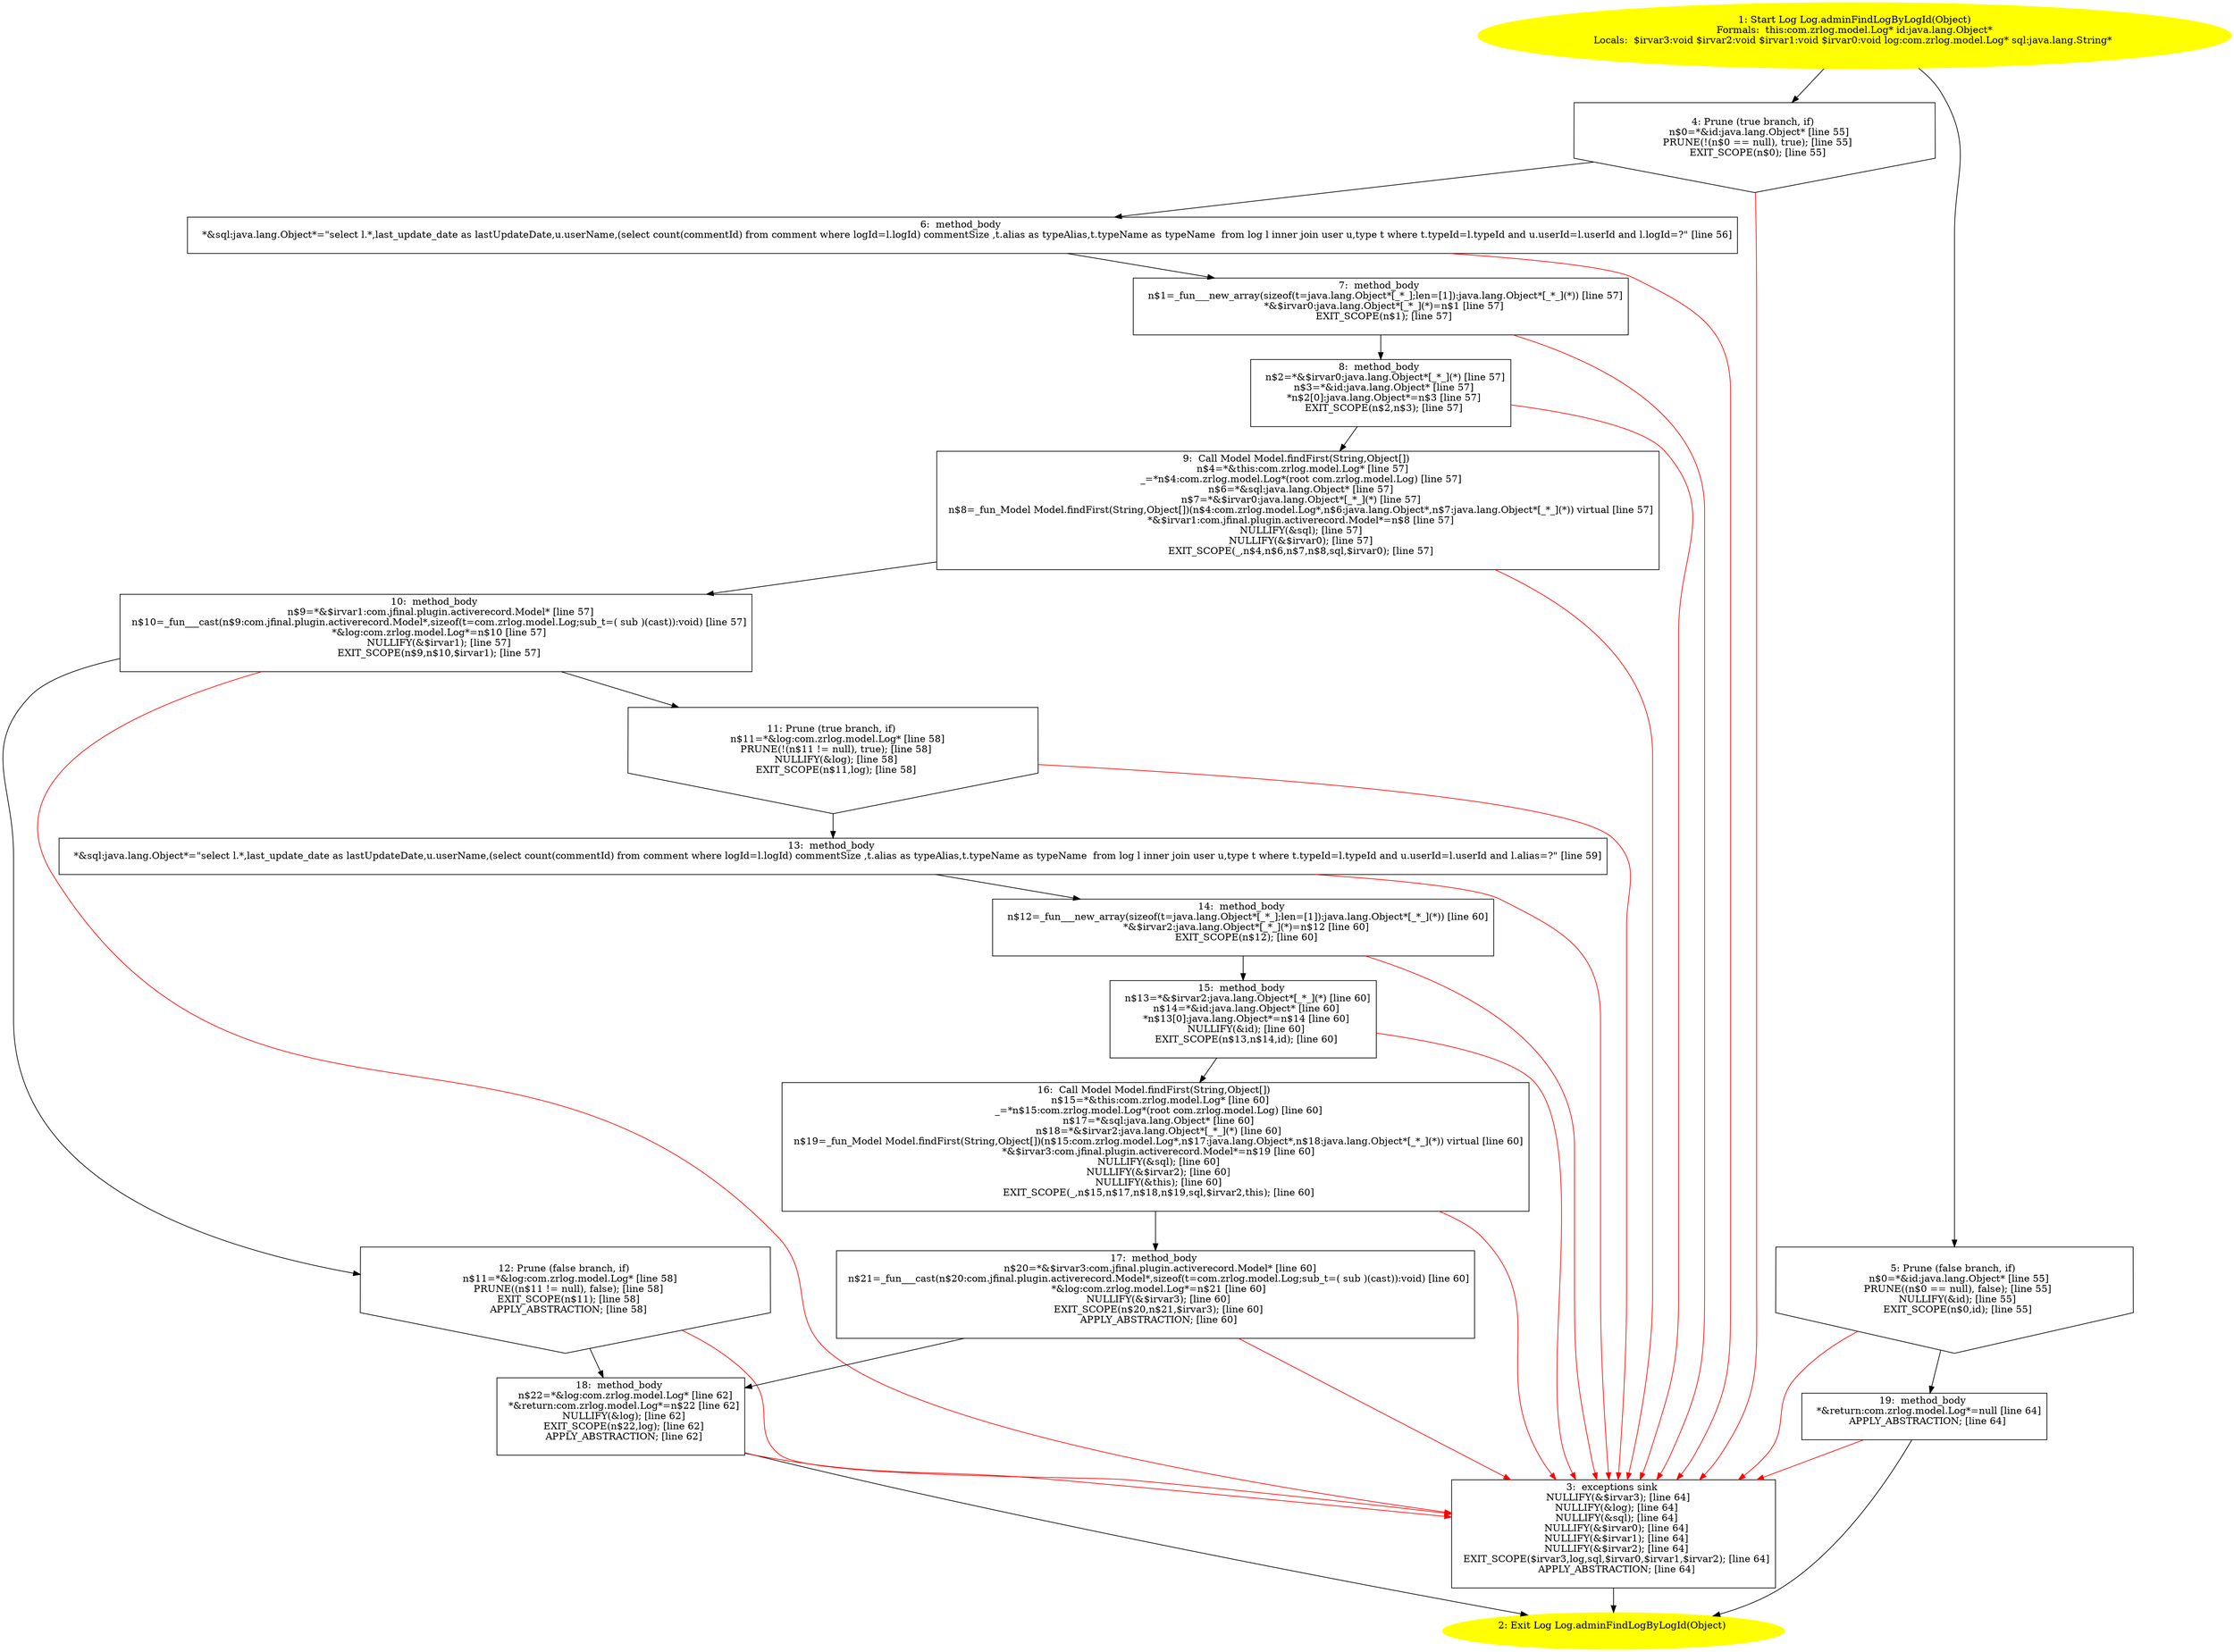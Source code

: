 /* @generated */
digraph cfg {
"com.zrlog.model.Log.adminFindLogByLogId(java.lang.Object):com.zrlog.model.Log.a6ae414e65d8c5332af46b5b523b0ece_1" [label="1: Start Log Log.adminFindLogByLogId(Object)\nFormals:  this:com.zrlog.model.Log* id:java.lang.Object*\nLocals:  $irvar3:void $irvar2:void $irvar1:void $irvar0:void log:com.zrlog.model.Log* sql:java.lang.String* \n  " color=yellow style=filled]
	

	 "com.zrlog.model.Log.adminFindLogByLogId(java.lang.Object):com.zrlog.model.Log.a6ae414e65d8c5332af46b5b523b0ece_1" -> "com.zrlog.model.Log.adminFindLogByLogId(java.lang.Object):com.zrlog.model.Log.a6ae414e65d8c5332af46b5b523b0ece_4" ;
	 "com.zrlog.model.Log.adminFindLogByLogId(java.lang.Object):com.zrlog.model.Log.a6ae414e65d8c5332af46b5b523b0ece_1" -> "com.zrlog.model.Log.adminFindLogByLogId(java.lang.Object):com.zrlog.model.Log.a6ae414e65d8c5332af46b5b523b0ece_5" ;
"com.zrlog.model.Log.adminFindLogByLogId(java.lang.Object):com.zrlog.model.Log.a6ae414e65d8c5332af46b5b523b0ece_2" [label="2: Exit Log Log.adminFindLogByLogId(Object) \n  " color=yellow style=filled]
	

"com.zrlog.model.Log.adminFindLogByLogId(java.lang.Object):com.zrlog.model.Log.a6ae414e65d8c5332af46b5b523b0ece_3" [label="3:  exceptions sink \n   NULLIFY(&$irvar3); [line 64]\n  NULLIFY(&log); [line 64]\n  NULLIFY(&sql); [line 64]\n  NULLIFY(&$irvar0); [line 64]\n  NULLIFY(&$irvar1); [line 64]\n  NULLIFY(&$irvar2); [line 64]\n  EXIT_SCOPE($irvar3,log,sql,$irvar0,$irvar1,$irvar2); [line 64]\n  APPLY_ABSTRACTION; [line 64]\n " shape="box"]
	

	 "com.zrlog.model.Log.adminFindLogByLogId(java.lang.Object):com.zrlog.model.Log.a6ae414e65d8c5332af46b5b523b0ece_3" -> "com.zrlog.model.Log.adminFindLogByLogId(java.lang.Object):com.zrlog.model.Log.a6ae414e65d8c5332af46b5b523b0ece_2" ;
"com.zrlog.model.Log.adminFindLogByLogId(java.lang.Object):com.zrlog.model.Log.a6ae414e65d8c5332af46b5b523b0ece_4" [label="4: Prune (true branch, if) \n   n$0=*&id:java.lang.Object* [line 55]\n  PRUNE(!(n$0 == null), true); [line 55]\n  EXIT_SCOPE(n$0); [line 55]\n " shape="invhouse"]
	

	 "com.zrlog.model.Log.adminFindLogByLogId(java.lang.Object):com.zrlog.model.Log.a6ae414e65d8c5332af46b5b523b0ece_4" -> "com.zrlog.model.Log.adminFindLogByLogId(java.lang.Object):com.zrlog.model.Log.a6ae414e65d8c5332af46b5b523b0ece_6" ;
	 "com.zrlog.model.Log.adminFindLogByLogId(java.lang.Object):com.zrlog.model.Log.a6ae414e65d8c5332af46b5b523b0ece_4" -> "com.zrlog.model.Log.adminFindLogByLogId(java.lang.Object):com.zrlog.model.Log.a6ae414e65d8c5332af46b5b523b0ece_3" [color="red" ];
"com.zrlog.model.Log.adminFindLogByLogId(java.lang.Object):com.zrlog.model.Log.a6ae414e65d8c5332af46b5b523b0ece_5" [label="5: Prune (false branch, if) \n   n$0=*&id:java.lang.Object* [line 55]\n  PRUNE((n$0 == null), false); [line 55]\n  NULLIFY(&id); [line 55]\n  EXIT_SCOPE(n$0,id); [line 55]\n " shape="invhouse"]
	

	 "com.zrlog.model.Log.adminFindLogByLogId(java.lang.Object):com.zrlog.model.Log.a6ae414e65d8c5332af46b5b523b0ece_5" -> "com.zrlog.model.Log.adminFindLogByLogId(java.lang.Object):com.zrlog.model.Log.a6ae414e65d8c5332af46b5b523b0ece_19" ;
	 "com.zrlog.model.Log.adminFindLogByLogId(java.lang.Object):com.zrlog.model.Log.a6ae414e65d8c5332af46b5b523b0ece_5" -> "com.zrlog.model.Log.adminFindLogByLogId(java.lang.Object):com.zrlog.model.Log.a6ae414e65d8c5332af46b5b523b0ece_3" [color="red" ];
"com.zrlog.model.Log.adminFindLogByLogId(java.lang.Object):com.zrlog.model.Log.a6ae414e65d8c5332af46b5b523b0ece_6" [label="6:  method_body \n   *&sql:java.lang.Object*=\"select l.*,last_update_date as lastUpdateDate,u.userName,(select count(commentId) from comment where logId=l.logId) commentSize ,t.alias as typeAlias,t.typeName as typeName  from log l inner join user u,type t where t.typeId=l.typeId and u.userId=l.userId and l.logId=?\" [line 56]\n " shape="box"]
	

	 "com.zrlog.model.Log.adminFindLogByLogId(java.lang.Object):com.zrlog.model.Log.a6ae414e65d8c5332af46b5b523b0ece_6" -> "com.zrlog.model.Log.adminFindLogByLogId(java.lang.Object):com.zrlog.model.Log.a6ae414e65d8c5332af46b5b523b0ece_7" ;
	 "com.zrlog.model.Log.adminFindLogByLogId(java.lang.Object):com.zrlog.model.Log.a6ae414e65d8c5332af46b5b523b0ece_6" -> "com.zrlog.model.Log.adminFindLogByLogId(java.lang.Object):com.zrlog.model.Log.a6ae414e65d8c5332af46b5b523b0ece_3" [color="red" ];
"com.zrlog.model.Log.adminFindLogByLogId(java.lang.Object):com.zrlog.model.Log.a6ae414e65d8c5332af46b5b523b0ece_7" [label="7:  method_body \n   n$1=_fun___new_array(sizeof(t=java.lang.Object*[_*_];len=[1]):java.lang.Object*[_*_](*)) [line 57]\n  *&$irvar0:java.lang.Object*[_*_](*)=n$1 [line 57]\n  EXIT_SCOPE(n$1); [line 57]\n " shape="box"]
	

	 "com.zrlog.model.Log.adminFindLogByLogId(java.lang.Object):com.zrlog.model.Log.a6ae414e65d8c5332af46b5b523b0ece_7" -> "com.zrlog.model.Log.adminFindLogByLogId(java.lang.Object):com.zrlog.model.Log.a6ae414e65d8c5332af46b5b523b0ece_8" ;
	 "com.zrlog.model.Log.adminFindLogByLogId(java.lang.Object):com.zrlog.model.Log.a6ae414e65d8c5332af46b5b523b0ece_7" -> "com.zrlog.model.Log.adminFindLogByLogId(java.lang.Object):com.zrlog.model.Log.a6ae414e65d8c5332af46b5b523b0ece_3" [color="red" ];
"com.zrlog.model.Log.adminFindLogByLogId(java.lang.Object):com.zrlog.model.Log.a6ae414e65d8c5332af46b5b523b0ece_8" [label="8:  method_body \n   n$2=*&$irvar0:java.lang.Object*[_*_](*) [line 57]\n  n$3=*&id:java.lang.Object* [line 57]\n  *n$2[0]:java.lang.Object*=n$3 [line 57]\n  EXIT_SCOPE(n$2,n$3); [line 57]\n " shape="box"]
	

	 "com.zrlog.model.Log.adminFindLogByLogId(java.lang.Object):com.zrlog.model.Log.a6ae414e65d8c5332af46b5b523b0ece_8" -> "com.zrlog.model.Log.adminFindLogByLogId(java.lang.Object):com.zrlog.model.Log.a6ae414e65d8c5332af46b5b523b0ece_9" ;
	 "com.zrlog.model.Log.adminFindLogByLogId(java.lang.Object):com.zrlog.model.Log.a6ae414e65d8c5332af46b5b523b0ece_8" -> "com.zrlog.model.Log.adminFindLogByLogId(java.lang.Object):com.zrlog.model.Log.a6ae414e65d8c5332af46b5b523b0ece_3" [color="red" ];
"com.zrlog.model.Log.adminFindLogByLogId(java.lang.Object):com.zrlog.model.Log.a6ae414e65d8c5332af46b5b523b0ece_9" [label="9:  Call Model Model.findFirst(String,Object[]) \n   n$4=*&this:com.zrlog.model.Log* [line 57]\n  _=*n$4:com.zrlog.model.Log*(root com.zrlog.model.Log) [line 57]\n  n$6=*&sql:java.lang.Object* [line 57]\n  n$7=*&$irvar0:java.lang.Object*[_*_](*) [line 57]\n  n$8=_fun_Model Model.findFirst(String,Object[])(n$4:com.zrlog.model.Log*,n$6:java.lang.Object*,n$7:java.lang.Object*[_*_](*)) virtual [line 57]\n  *&$irvar1:com.jfinal.plugin.activerecord.Model*=n$8 [line 57]\n  NULLIFY(&sql); [line 57]\n  NULLIFY(&$irvar0); [line 57]\n  EXIT_SCOPE(_,n$4,n$6,n$7,n$8,sql,$irvar0); [line 57]\n " shape="box"]
	

	 "com.zrlog.model.Log.adminFindLogByLogId(java.lang.Object):com.zrlog.model.Log.a6ae414e65d8c5332af46b5b523b0ece_9" -> "com.zrlog.model.Log.adminFindLogByLogId(java.lang.Object):com.zrlog.model.Log.a6ae414e65d8c5332af46b5b523b0ece_10" ;
	 "com.zrlog.model.Log.adminFindLogByLogId(java.lang.Object):com.zrlog.model.Log.a6ae414e65d8c5332af46b5b523b0ece_9" -> "com.zrlog.model.Log.adminFindLogByLogId(java.lang.Object):com.zrlog.model.Log.a6ae414e65d8c5332af46b5b523b0ece_3" [color="red" ];
"com.zrlog.model.Log.adminFindLogByLogId(java.lang.Object):com.zrlog.model.Log.a6ae414e65d8c5332af46b5b523b0ece_10" [label="10:  method_body \n   n$9=*&$irvar1:com.jfinal.plugin.activerecord.Model* [line 57]\n  n$10=_fun___cast(n$9:com.jfinal.plugin.activerecord.Model*,sizeof(t=com.zrlog.model.Log;sub_t=( sub )(cast)):void) [line 57]\n  *&log:com.zrlog.model.Log*=n$10 [line 57]\n  NULLIFY(&$irvar1); [line 57]\n  EXIT_SCOPE(n$9,n$10,$irvar1); [line 57]\n " shape="box"]
	

	 "com.zrlog.model.Log.adminFindLogByLogId(java.lang.Object):com.zrlog.model.Log.a6ae414e65d8c5332af46b5b523b0ece_10" -> "com.zrlog.model.Log.adminFindLogByLogId(java.lang.Object):com.zrlog.model.Log.a6ae414e65d8c5332af46b5b523b0ece_11" ;
	 "com.zrlog.model.Log.adminFindLogByLogId(java.lang.Object):com.zrlog.model.Log.a6ae414e65d8c5332af46b5b523b0ece_10" -> "com.zrlog.model.Log.adminFindLogByLogId(java.lang.Object):com.zrlog.model.Log.a6ae414e65d8c5332af46b5b523b0ece_12" ;
	 "com.zrlog.model.Log.adminFindLogByLogId(java.lang.Object):com.zrlog.model.Log.a6ae414e65d8c5332af46b5b523b0ece_10" -> "com.zrlog.model.Log.adminFindLogByLogId(java.lang.Object):com.zrlog.model.Log.a6ae414e65d8c5332af46b5b523b0ece_3" [color="red" ];
"com.zrlog.model.Log.adminFindLogByLogId(java.lang.Object):com.zrlog.model.Log.a6ae414e65d8c5332af46b5b523b0ece_11" [label="11: Prune (true branch, if) \n   n$11=*&log:com.zrlog.model.Log* [line 58]\n  PRUNE(!(n$11 != null), true); [line 58]\n  NULLIFY(&log); [line 58]\n  EXIT_SCOPE(n$11,log); [line 58]\n " shape="invhouse"]
	

	 "com.zrlog.model.Log.adminFindLogByLogId(java.lang.Object):com.zrlog.model.Log.a6ae414e65d8c5332af46b5b523b0ece_11" -> "com.zrlog.model.Log.adminFindLogByLogId(java.lang.Object):com.zrlog.model.Log.a6ae414e65d8c5332af46b5b523b0ece_13" ;
	 "com.zrlog.model.Log.adminFindLogByLogId(java.lang.Object):com.zrlog.model.Log.a6ae414e65d8c5332af46b5b523b0ece_11" -> "com.zrlog.model.Log.adminFindLogByLogId(java.lang.Object):com.zrlog.model.Log.a6ae414e65d8c5332af46b5b523b0ece_3" [color="red" ];
"com.zrlog.model.Log.adminFindLogByLogId(java.lang.Object):com.zrlog.model.Log.a6ae414e65d8c5332af46b5b523b0ece_12" [label="12: Prune (false branch, if) \n   n$11=*&log:com.zrlog.model.Log* [line 58]\n  PRUNE((n$11 != null), false); [line 58]\n  EXIT_SCOPE(n$11); [line 58]\n  APPLY_ABSTRACTION; [line 58]\n " shape="invhouse"]
	

	 "com.zrlog.model.Log.adminFindLogByLogId(java.lang.Object):com.zrlog.model.Log.a6ae414e65d8c5332af46b5b523b0ece_12" -> "com.zrlog.model.Log.adminFindLogByLogId(java.lang.Object):com.zrlog.model.Log.a6ae414e65d8c5332af46b5b523b0ece_18" ;
	 "com.zrlog.model.Log.adminFindLogByLogId(java.lang.Object):com.zrlog.model.Log.a6ae414e65d8c5332af46b5b523b0ece_12" -> "com.zrlog.model.Log.adminFindLogByLogId(java.lang.Object):com.zrlog.model.Log.a6ae414e65d8c5332af46b5b523b0ece_3" [color="red" ];
"com.zrlog.model.Log.adminFindLogByLogId(java.lang.Object):com.zrlog.model.Log.a6ae414e65d8c5332af46b5b523b0ece_13" [label="13:  method_body \n   *&sql:java.lang.Object*=\"select l.*,last_update_date as lastUpdateDate,u.userName,(select count(commentId) from comment where logId=l.logId) commentSize ,t.alias as typeAlias,t.typeName as typeName  from log l inner join user u,type t where t.typeId=l.typeId and u.userId=l.userId and l.alias=?\" [line 59]\n " shape="box"]
	

	 "com.zrlog.model.Log.adminFindLogByLogId(java.lang.Object):com.zrlog.model.Log.a6ae414e65d8c5332af46b5b523b0ece_13" -> "com.zrlog.model.Log.adminFindLogByLogId(java.lang.Object):com.zrlog.model.Log.a6ae414e65d8c5332af46b5b523b0ece_14" ;
	 "com.zrlog.model.Log.adminFindLogByLogId(java.lang.Object):com.zrlog.model.Log.a6ae414e65d8c5332af46b5b523b0ece_13" -> "com.zrlog.model.Log.adminFindLogByLogId(java.lang.Object):com.zrlog.model.Log.a6ae414e65d8c5332af46b5b523b0ece_3" [color="red" ];
"com.zrlog.model.Log.adminFindLogByLogId(java.lang.Object):com.zrlog.model.Log.a6ae414e65d8c5332af46b5b523b0ece_14" [label="14:  method_body \n   n$12=_fun___new_array(sizeof(t=java.lang.Object*[_*_];len=[1]):java.lang.Object*[_*_](*)) [line 60]\n  *&$irvar2:java.lang.Object*[_*_](*)=n$12 [line 60]\n  EXIT_SCOPE(n$12); [line 60]\n " shape="box"]
	

	 "com.zrlog.model.Log.adminFindLogByLogId(java.lang.Object):com.zrlog.model.Log.a6ae414e65d8c5332af46b5b523b0ece_14" -> "com.zrlog.model.Log.adminFindLogByLogId(java.lang.Object):com.zrlog.model.Log.a6ae414e65d8c5332af46b5b523b0ece_15" ;
	 "com.zrlog.model.Log.adminFindLogByLogId(java.lang.Object):com.zrlog.model.Log.a6ae414e65d8c5332af46b5b523b0ece_14" -> "com.zrlog.model.Log.adminFindLogByLogId(java.lang.Object):com.zrlog.model.Log.a6ae414e65d8c5332af46b5b523b0ece_3" [color="red" ];
"com.zrlog.model.Log.adminFindLogByLogId(java.lang.Object):com.zrlog.model.Log.a6ae414e65d8c5332af46b5b523b0ece_15" [label="15:  method_body \n   n$13=*&$irvar2:java.lang.Object*[_*_](*) [line 60]\n  n$14=*&id:java.lang.Object* [line 60]\n  *n$13[0]:java.lang.Object*=n$14 [line 60]\n  NULLIFY(&id); [line 60]\n  EXIT_SCOPE(n$13,n$14,id); [line 60]\n " shape="box"]
	

	 "com.zrlog.model.Log.adminFindLogByLogId(java.lang.Object):com.zrlog.model.Log.a6ae414e65d8c5332af46b5b523b0ece_15" -> "com.zrlog.model.Log.adminFindLogByLogId(java.lang.Object):com.zrlog.model.Log.a6ae414e65d8c5332af46b5b523b0ece_16" ;
	 "com.zrlog.model.Log.adminFindLogByLogId(java.lang.Object):com.zrlog.model.Log.a6ae414e65d8c5332af46b5b523b0ece_15" -> "com.zrlog.model.Log.adminFindLogByLogId(java.lang.Object):com.zrlog.model.Log.a6ae414e65d8c5332af46b5b523b0ece_3" [color="red" ];
"com.zrlog.model.Log.adminFindLogByLogId(java.lang.Object):com.zrlog.model.Log.a6ae414e65d8c5332af46b5b523b0ece_16" [label="16:  Call Model Model.findFirst(String,Object[]) \n   n$15=*&this:com.zrlog.model.Log* [line 60]\n  _=*n$15:com.zrlog.model.Log*(root com.zrlog.model.Log) [line 60]\n  n$17=*&sql:java.lang.Object* [line 60]\n  n$18=*&$irvar2:java.lang.Object*[_*_](*) [line 60]\n  n$19=_fun_Model Model.findFirst(String,Object[])(n$15:com.zrlog.model.Log*,n$17:java.lang.Object*,n$18:java.lang.Object*[_*_](*)) virtual [line 60]\n  *&$irvar3:com.jfinal.plugin.activerecord.Model*=n$19 [line 60]\n  NULLIFY(&sql); [line 60]\n  NULLIFY(&$irvar2); [line 60]\n  NULLIFY(&this); [line 60]\n  EXIT_SCOPE(_,n$15,n$17,n$18,n$19,sql,$irvar2,this); [line 60]\n " shape="box"]
	

	 "com.zrlog.model.Log.adminFindLogByLogId(java.lang.Object):com.zrlog.model.Log.a6ae414e65d8c5332af46b5b523b0ece_16" -> "com.zrlog.model.Log.adminFindLogByLogId(java.lang.Object):com.zrlog.model.Log.a6ae414e65d8c5332af46b5b523b0ece_17" ;
	 "com.zrlog.model.Log.adminFindLogByLogId(java.lang.Object):com.zrlog.model.Log.a6ae414e65d8c5332af46b5b523b0ece_16" -> "com.zrlog.model.Log.adminFindLogByLogId(java.lang.Object):com.zrlog.model.Log.a6ae414e65d8c5332af46b5b523b0ece_3" [color="red" ];
"com.zrlog.model.Log.adminFindLogByLogId(java.lang.Object):com.zrlog.model.Log.a6ae414e65d8c5332af46b5b523b0ece_17" [label="17:  method_body \n   n$20=*&$irvar3:com.jfinal.plugin.activerecord.Model* [line 60]\n  n$21=_fun___cast(n$20:com.jfinal.plugin.activerecord.Model*,sizeof(t=com.zrlog.model.Log;sub_t=( sub )(cast)):void) [line 60]\n  *&log:com.zrlog.model.Log*=n$21 [line 60]\n  NULLIFY(&$irvar3); [line 60]\n  EXIT_SCOPE(n$20,n$21,$irvar3); [line 60]\n  APPLY_ABSTRACTION; [line 60]\n " shape="box"]
	

	 "com.zrlog.model.Log.adminFindLogByLogId(java.lang.Object):com.zrlog.model.Log.a6ae414e65d8c5332af46b5b523b0ece_17" -> "com.zrlog.model.Log.adminFindLogByLogId(java.lang.Object):com.zrlog.model.Log.a6ae414e65d8c5332af46b5b523b0ece_18" ;
	 "com.zrlog.model.Log.adminFindLogByLogId(java.lang.Object):com.zrlog.model.Log.a6ae414e65d8c5332af46b5b523b0ece_17" -> "com.zrlog.model.Log.adminFindLogByLogId(java.lang.Object):com.zrlog.model.Log.a6ae414e65d8c5332af46b5b523b0ece_3" [color="red" ];
"com.zrlog.model.Log.adminFindLogByLogId(java.lang.Object):com.zrlog.model.Log.a6ae414e65d8c5332af46b5b523b0ece_18" [label="18:  method_body \n   n$22=*&log:com.zrlog.model.Log* [line 62]\n  *&return:com.zrlog.model.Log*=n$22 [line 62]\n  NULLIFY(&log); [line 62]\n  EXIT_SCOPE(n$22,log); [line 62]\n  APPLY_ABSTRACTION; [line 62]\n " shape="box"]
	

	 "com.zrlog.model.Log.adminFindLogByLogId(java.lang.Object):com.zrlog.model.Log.a6ae414e65d8c5332af46b5b523b0ece_18" -> "com.zrlog.model.Log.adminFindLogByLogId(java.lang.Object):com.zrlog.model.Log.a6ae414e65d8c5332af46b5b523b0ece_2" ;
	 "com.zrlog.model.Log.adminFindLogByLogId(java.lang.Object):com.zrlog.model.Log.a6ae414e65d8c5332af46b5b523b0ece_18" -> "com.zrlog.model.Log.adminFindLogByLogId(java.lang.Object):com.zrlog.model.Log.a6ae414e65d8c5332af46b5b523b0ece_3" [color="red" ];
"com.zrlog.model.Log.adminFindLogByLogId(java.lang.Object):com.zrlog.model.Log.a6ae414e65d8c5332af46b5b523b0ece_19" [label="19:  method_body \n   *&return:com.zrlog.model.Log*=null [line 64]\n  APPLY_ABSTRACTION; [line 64]\n " shape="box"]
	

	 "com.zrlog.model.Log.adminFindLogByLogId(java.lang.Object):com.zrlog.model.Log.a6ae414e65d8c5332af46b5b523b0ece_19" -> "com.zrlog.model.Log.adminFindLogByLogId(java.lang.Object):com.zrlog.model.Log.a6ae414e65d8c5332af46b5b523b0ece_2" ;
	 "com.zrlog.model.Log.adminFindLogByLogId(java.lang.Object):com.zrlog.model.Log.a6ae414e65d8c5332af46b5b523b0ece_19" -> "com.zrlog.model.Log.adminFindLogByLogId(java.lang.Object):com.zrlog.model.Log.a6ae414e65d8c5332af46b5b523b0ece_3" [color="red" ];
}

